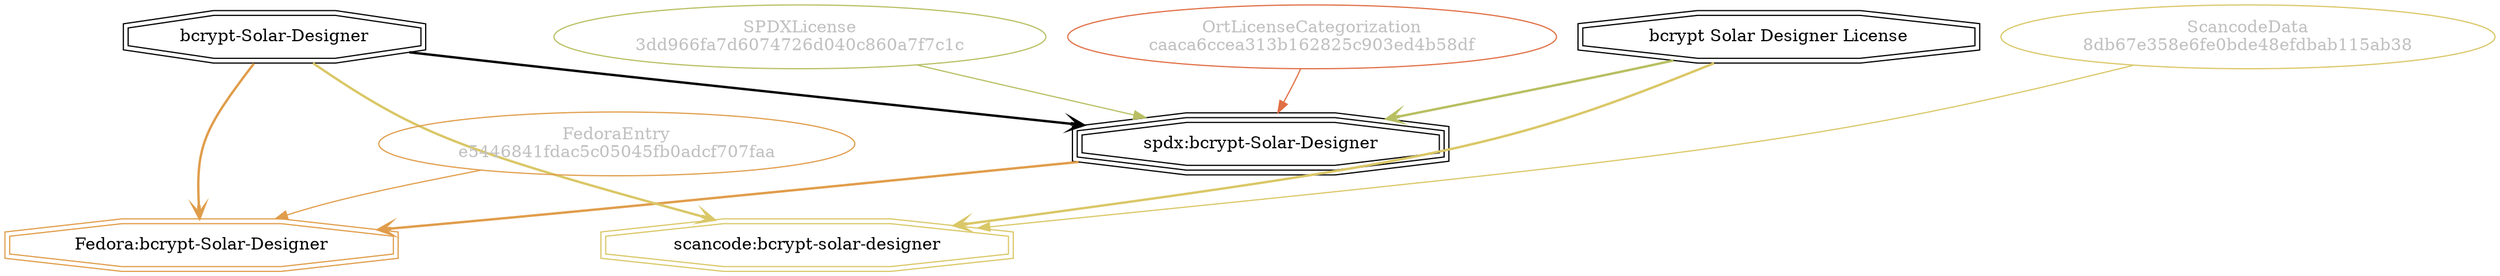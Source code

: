 strict digraph {
    node [shape=box];
    graph [splines=curved];
    4473 [label="SPDXLicense\n3dd966fa7d6074726d040c860a7f7c1c"
         ,fontcolor=gray
         ,color="#b8bf62"
         ,fillcolor="beige;1"
         ,shape=ellipse];
    4474 [label="spdx:bcrypt-Solar-Designer"
         ,shape=tripleoctagon];
    4475 [label="bcrypt-Solar-Designer"
         ,shape=doubleoctagon];
    4476 [label="bcrypt Solar Designer License"
         ,shape=doubleoctagon];
    8538 [label="FedoraEntry\ne5446841fdac5c05045fb0adcf707faa"
         ,fontcolor=gray
         ,color="#e09d4b"
         ,fillcolor="beige;1"
         ,shape=ellipse];
    8539 [label="Fedora:bcrypt-Solar-Designer"
         ,color="#e09d4b"
         ,shape=doubleoctagon];
    12262 [label="ScancodeData\n8db67e358e6fe0bde48efdbab115ab38"
          ,fontcolor=gray
          ,color="#dac767"
          ,fillcolor="beige;1"
          ,shape=ellipse];
    12263 [label="scancode:bcrypt-solar-designer"
          ,color="#dac767"
          ,shape=doubleoctagon];
    35278 [label="OrtLicenseCategorization\ncaaca6ccea313b162825c903ed4b58df"
          ,fontcolor=gray
          ,color="#e06f45"
          ,fillcolor="beige;1"
          ,shape=ellipse];
    4473 -> 4474 [weight=0.5
                 ,color="#b8bf62"];
    4474 -> 8539 [style=bold
                 ,arrowhead=vee
                 ,weight=0.7
                 ,color="#e09d4b"];
    4475 -> 4474 [style=bold
                 ,arrowhead=vee
                 ,weight=0.7];
    4475 -> 8539 [style=bold
                 ,arrowhead=vee
                 ,weight=0.7
                 ,color="#e09d4b"];
    4475 -> 12263 [style=bold
                  ,arrowhead=vee
                  ,weight=0.7
                  ,color="#dac767"];
    4476 -> 4474 [style=bold
                 ,arrowhead=vee
                 ,weight=0.7
                 ,color="#b8bf62"];
    4476 -> 12263 [style=bold
                  ,arrowhead=vee
                  ,weight=0.7
                  ,color="#dac767"];
    8538 -> 8539 [weight=0.5
                 ,color="#e09d4b"];
    12262 -> 12263 [weight=0.5
                   ,color="#dac767"];
    35278 -> 4474 [weight=0.5
                  ,color="#e06f45"];
}
